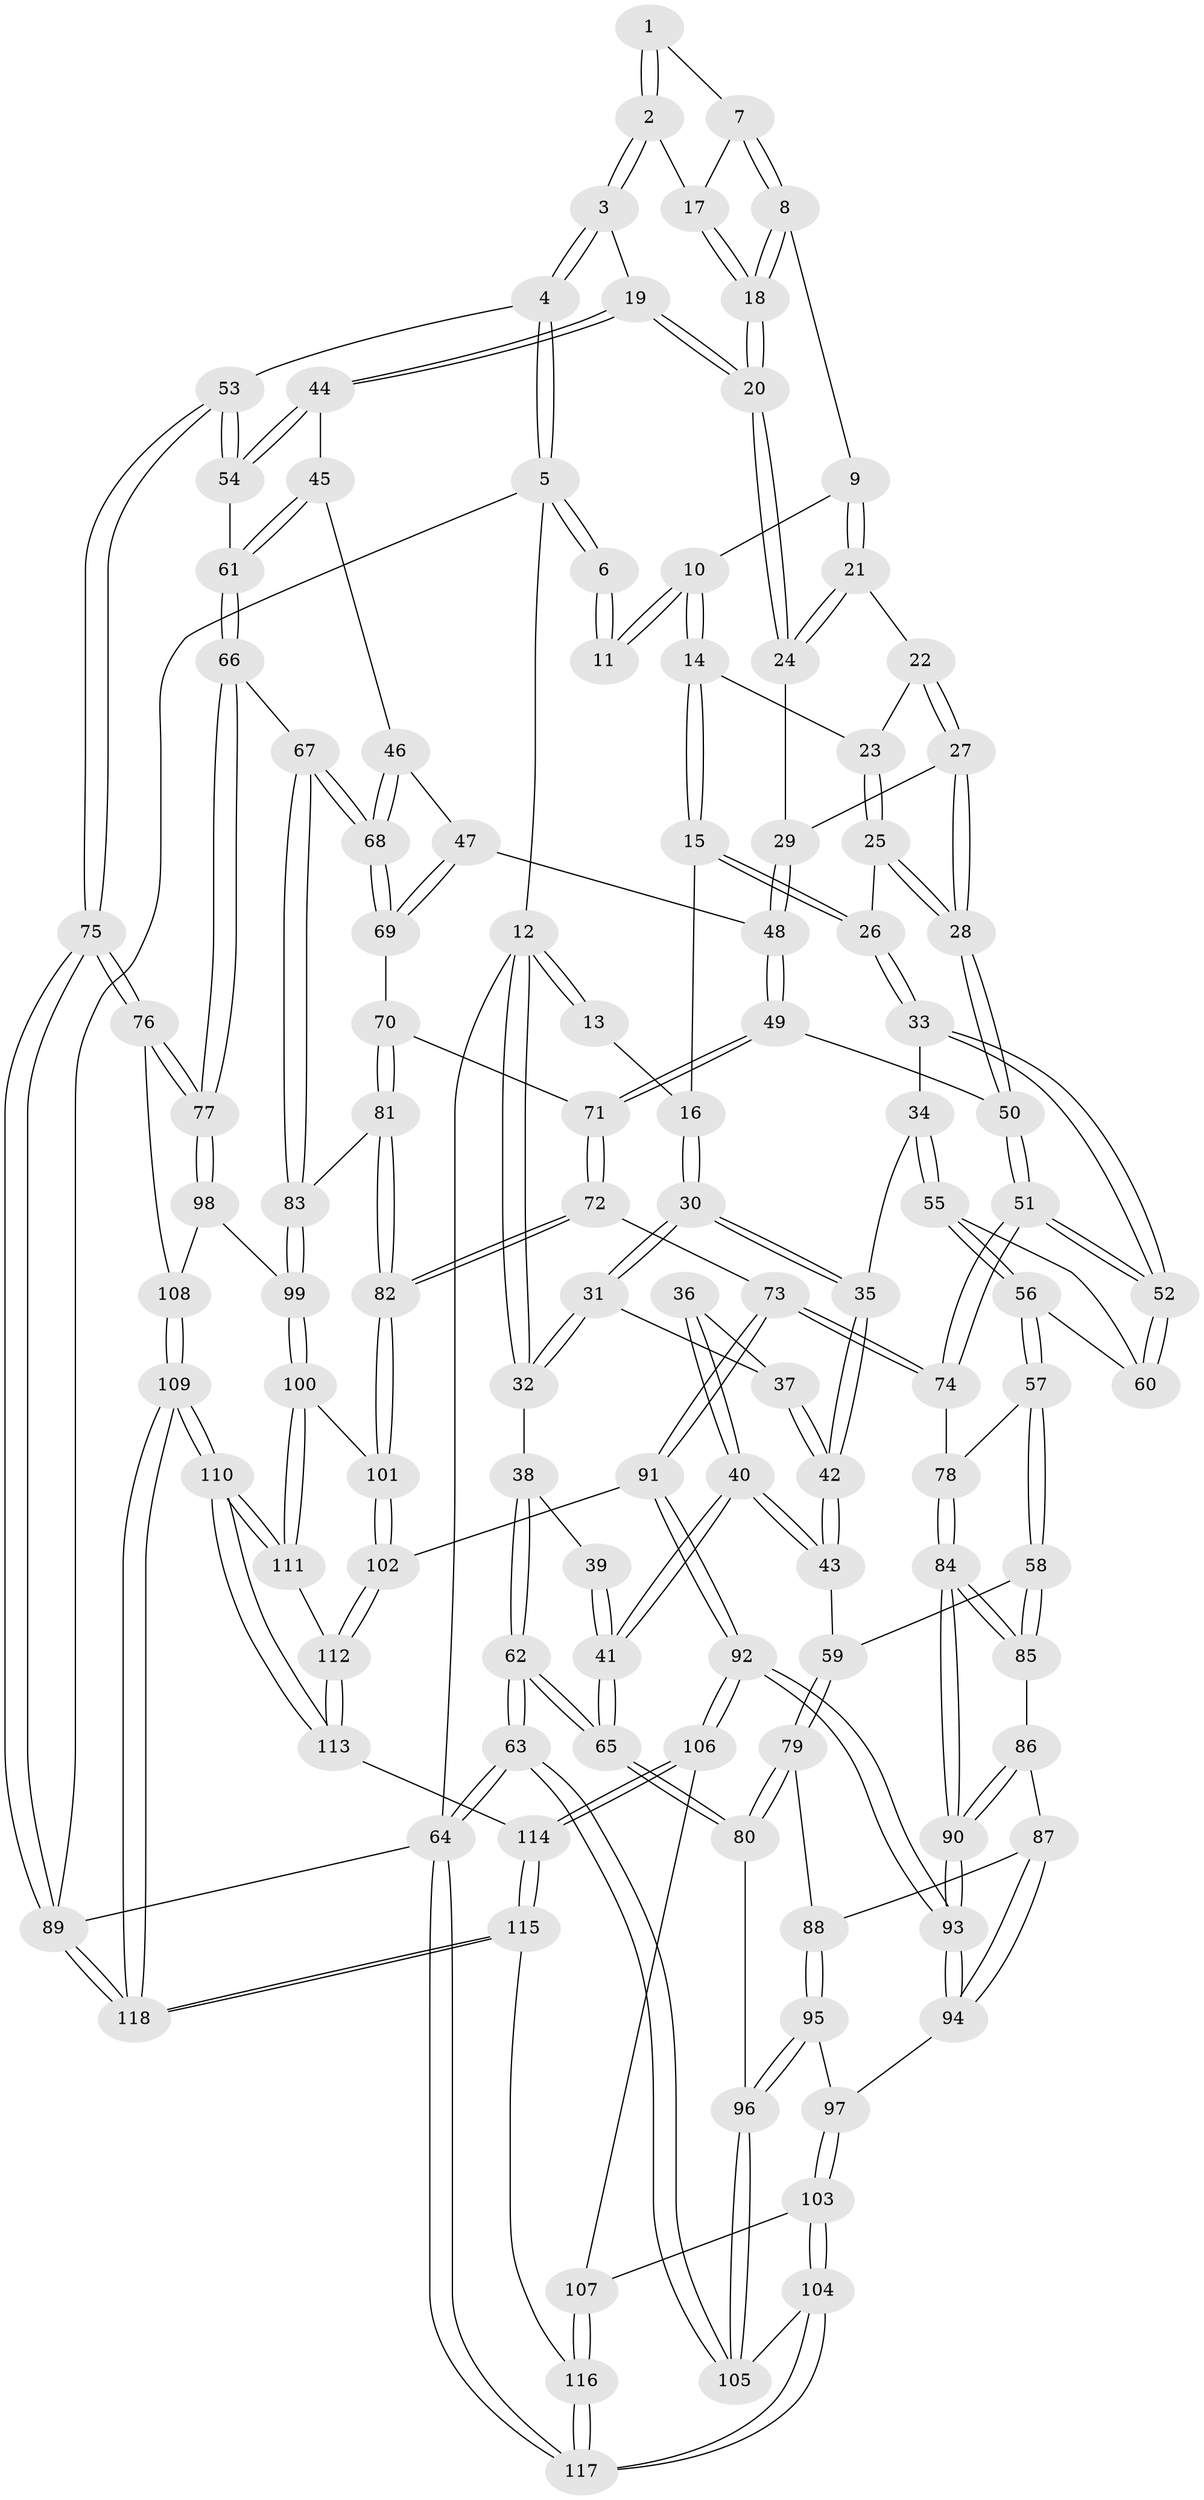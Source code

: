 // coarse degree distribution, {3: 0.14084507042253522, 5: 0.30985915492957744, 2: 0.014084507042253521, 4: 0.4084507042253521, 6: 0.1267605633802817}
// Generated by graph-tools (version 1.1) at 2025/52/02/27/25 19:52:36]
// undirected, 118 vertices, 292 edges
graph export_dot {
graph [start="1"]
  node [color=gray90,style=filled];
  1 [pos="+0.9057142936311828+0.07812708388133602"];
  2 [pos="+0.9800621602990245+0.12553593060635398"];
  3 [pos="+1+0.13817013351055515"];
  4 [pos="+1+0.1149707755289162"];
  5 [pos="+1+0"];
  6 [pos="+0.6768208486119529+0"];
  7 [pos="+0.7975182156745182+0.15470886662461336"];
  8 [pos="+0.7711978551741854+0.15964441500720455"];
  9 [pos="+0.744470144298956+0.14271552003326593"];
  10 [pos="+0.6693138501588183+0"];
  11 [pos="+0.6713009615189067+0"];
  12 [pos="+0+0"];
  13 [pos="+0.21333826860538568+0"];
  14 [pos="+0.5187587399627158+0.1565157611409679"];
  15 [pos="+0.3701806109907401+0.1980111306341834"];
  16 [pos="+0.28080602929753234+0.16304335773399944"];
  17 [pos="+0.9185406809579605+0.1631220868784543"];
  18 [pos="+0.841947251309349+0.28756299424948906"];
  19 [pos="+0.8548514009574898+0.3325647498842781"];
  20 [pos="+0.8463789309529018+0.322962920929189"];
  21 [pos="+0.6619840299240602+0.2375497897658589"];
  22 [pos="+0.6450163681889096+0.2412797784295162"];
  23 [pos="+0.5886053220575405+0.23087141621669494"];
  24 [pos="+0.7444394664733913+0.31808236770479675"];
  25 [pos="+0.5341545421530247+0.3495557083280262"];
  26 [pos="+0.4351623699347739+0.34637292511675616"];
  27 [pos="+0.639586088021227+0.3688707543010942"];
  28 [pos="+0.5923406060906643+0.409728631308212"];
  29 [pos="+0.7007256338624477+0.364241809901946"];
  30 [pos="+0.2417968699077433+0.2047165815602157"];
  31 [pos="+0.1492616523805315+0.23690695940244352"];
  32 [pos="+0+0"];
  33 [pos="+0.4150538693262581+0.39522912793481474"];
  34 [pos="+0.29208616176302127+0.4361044049964889"];
  35 [pos="+0.2579832308175263+0.4208213350671468"];
  36 [pos="+0.11466753972103388+0.2786691229359193"];
  37 [pos="+0.13102431524983454+0.2658124559583866"];
  38 [pos="+0+0.1574303468907534"];
  39 [pos="+0.037087051118935746+0.3011479869586736"];
  40 [pos="+0+0.5320207905293093"];
  41 [pos="+0+0.5506154810453466"];
  42 [pos="+0.14408197743821766+0.481014124778204"];
  43 [pos="+0.12210996434840865+0.503071586185544"];
  44 [pos="+0.8576347174150997+0.34413073918380815"];
  45 [pos="+0.8105042886972138+0.4455347960240126"];
  46 [pos="+0.7535365157238579+0.48496954776311024"];
  47 [pos="+0.7461271531730286+0.48703444317882677"];
  48 [pos="+0.742867661368226+0.48590727894632285"];
  49 [pos="+0.6142758084969626+0.4851129395688255"];
  50 [pos="+0.5975977893030322+0.47702145533143747"];
  51 [pos="+0.48234198870214556+0.5415674844871354"];
  52 [pos="+0.4790771864418454+0.5385846673795682"];
  53 [pos="+1+0.4199599769518613"];
  54 [pos="+1+0.439812633066977"];
  55 [pos="+0.31420990331125515+0.4950437636208186"];
  56 [pos="+0.29732335920187697+0.5775357027658965"];
  57 [pos="+0.2965001377681976+0.5793116282789788"];
  58 [pos="+0.2630875874123314+0.6016140385130447"];
  59 [pos="+0.21006227396683258+0.5854130405192791"];
  60 [pos="+0.4400905534384642+0.5340440839381482"];
  61 [pos="+0.9209703039389325+0.5369168442405344"];
  62 [pos="+0+0.5642661244131905"];
  63 [pos="+0+1"];
  64 [pos="+0+1"];
  65 [pos="+0+0.5609856341231076"];
  66 [pos="+0.9079792866249305+0.6233277222390821"];
  67 [pos="+0.8942967004619613+0.6287071384880362"];
  68 [pos="+0.8644857000164766+0.601181378591893"];
  69 [pos="+0.7385388451840186+0.5624431806501585"];
  70 [pos="+0.7313526278411172+0.6013902707196883"];
  71 [pos="+0.6410840790838322+0.5850247412231715"];
  72 [pos="+0.6156370370403639+0.6431305813347756"];
  73 [pos="+0.4930310054881557+0.6364953699023809"];
  74 [pos="+0.4787661698368461+0.6045525016132917"];
  75 [pos="+1+0.7533207556737116"];
  76 [pos="+1+0.7469296680230556"];
  77 [pos="+1+0.7006394756919875"];
  78 [pos="+0.38681279252591627+0.6240048056831078"];
  79 [pos="+0.16972622156885186+0.680104544528289"];
  80 [pos="+0.051960977571017614+0.684755903770737"];
  81 [pos="+0.743292642561903+0.6418131634422952"];
  82 [pos="+0.694062173987759+0.7251051117268866"];
  83 [pos="+0.8881181436247718+0.633983715508153"];
  84 [pos="+0.32498752924616386+0.7037454167160674"];
  85 [pos="+0.2667610726392285+0.6185066974280925"];
  86 [pos="+0.23256747077853124+0.6840255107058794"];
  87 [pos="+0.21401150006343414+0.6956610681646337"];
  88 [pos="+0.17559064887958026+0.6857371158529142"];
  89 [pos="+1+1"];
  90 [pos="+0.32819735278831336+0.7557104249316456"];
  91 [pos="+0.48332796050327254+0.7448759520806626"];
  92 [pos="+0.33316841733078745+0.7730428915047626"];
  93 [pos="+0.3312298990164982+0.770114064970924"];
  94 [pos="+0.23065834258763185+0.7470402131802963"];
  95 [pos="+0.17693328637387515+0.7409744048859233"];
  96 [pos="+0.08264079581709516+0.7408373560829958"];
  97 [pos="+0.19351515703511987+0.7633739098644514"];
  98 [pos="+0.8584640014546526+0.7684298072902528"];
  99 [pos="+0.8475845326143471+0.7526069694794804"];
  100 [pos="+0.7087063135009305+0.7620710510808868"];
  101 [pos="+0.6942395047098568+0.7369922466183685"];
  102 [pos="+0.5006740066684134+0.7656776391995651"];
  103 [pos="+0.16123847604434252+0.8410406527366733"];
  104 [pos="+0.14332206276896572+0.8464381915966663"];
  105 [pos="+0.10925399680869807+0.8314687440647263"];
  106 [pos="+0.32071655550348027+0.8168280296678427"];
  107 [pos="+0.2299326865557948+0.8535464671902471"];
  108 [pos="+0.8716235714981622+0.7972682158370301"];
  109 [pos="+0.8738319754776046+1"];
  110 [pos="+0.7925563891977307+1"];
  111 [pos="+0.706251290670827+0.8035444842637746"];
  112 [pos="+0.5214386763334975+0.8754500285983127"];
  113 [pos="+0.5198088350808547+0.8871828498274354"];
  114 [pos="+0.394435320795604+0.9823737798211174"];
  115 [pos="+0.3021190857797937+1"];
  116 [pos="+0.2865498138233486+1"];
  117 [pos="+0.1448725470463775+1"];
  118 [pos="+0.9051954896975009+1"];
  1 -- 2;
  1 -- 2;
  1 -- 7;
  2 -- 3;
  2 -- 3;
  2 -- 17;
  3 -- 4;
  3 -- 4;
  3 -- 19;
  4 -- 5;
  4 -- 5;
  4 -- 53;
  5 -- 6;
  5 -- 6;
  5 -- 12;
  5 -- 89;
  6 -- 11;
  6 -- 11;
  7 -- 8;
  7 -- 8;
  7 -- 17;
  8 -- 9;
  8 -- 18;
  8 -- 18;
  9 -- 10;
  9 -- 21;
  9 -- 21;
  10 -- 11;
  10 -- 11;
  10 -- 14;
  10 -- 14;
  12 -- 13;
  12 -- 13;
  12 -- 32;
  12 -- 32;
  12 -- 64;
  13 -- 16;
  14 -- 15;
  14 -- 15;
  14 -- 23;
  15 -- 16;
  15 -- 26;
  15 -- 26;
  16 -- 30;
  16 -- 30;
  17 -- 18;
  17 -- 18;
  18 -- 20;
  18 -- 20;
  19 -- 20;
  19 -- 20;
  19 -- 44;
  19 -- 44;
  20 -- 24;
  20 -- 24;
  21 -- 22;
  21 -- 24;
  21 -- 24;
  22 -- 23;
  22 -- 27;
  22 -- 27;
  23 -- 25;
  23 -- 25;
  24 -- 29;
  25 -- 26;
  25 -- 28;
  25 -- 28;
  26 -- 33;
  26 -- 33;
  27 -- 28;
  27 -- 28;
  27 -- 29;
  28 -- 50;
  28 -- 50;
  29 -- 48;
  29 -- 48;
  30 -- 31;
  30 -- 31;
  30 -- 35;
  30 -- 35;
  31 -- 32;
  31 -- 32;
  31 -- 37;
  32 -- 38;
  33 -- 34;
  33 -- 52;
  33 -- 52;
  34 -- 35;
  34 -- 55;
  34 -- 55;
  35 -- 42;
  35 -- 42;
  36 -- 37;
  36 -- 40;
  36 -- 40;
  37 -- 42;
  37 -- 42;
  38 -- 39;
  38 -- 62;
  38 -- 62;
  39 -- 41;
  39 -- 41;
  40 -- 41;
  40 -- 41;
  40 -- 43;
  40 -- 43;
  41 -- 65;
  41 -- 65;
  42 -- 43;
  42 -- 43;
  43 -- 59;
  44 -- 45;
  44 -- 54;
  44 -- 54;
  45 -- 46;
  45 -- 61;
  45 -- 61;
  46 -- 47;
  46 -- 68;
  46 -- 68;
  47 -- 48;
  47 -- 69;
  47 -- 69;
  48 -- 49;
  48 -- 49;
  49 -- 50;
  49 -- 71;
  49 -- 71;
  50 -- 51;
  50 -- 51;
  51 -- 52;
  51 -- 52;
  51 -- 74;
  51 -- 74;
  52 -- 60;
  52 -- 60;
  53 -- 54;
  53 -- 54;
  53 -- 75;
  53 -- 75;
  54 -- 61;
  55 -- 56;
  55 -- 56;
  55 -- 60;
  56 -- 57;
  56 -- 57;
  56 -- 60;
  57 -- 58;
  57 -- 58;
  57 -- 78;
  58 -- 59;
  58 -- 85;
  58 -- 85;
  59 -- 79;
  59 -- 79;
  61 -- 66;
  61 -- 66;
  62 -- 63;
  62 -- 63;
  62 -- 65;
  62 -- 65;
  63 -- 64;
  63 -- 64;
  63 -- 105;
  63 -- 105;
  64 -- 117;
  64 -- 117;
  64 -- 89;
  65 -- 80;
  65 -- 80;
  66 -- 67;
  66 -- 77;
  66 -- 77;
  67 -- 68;
  67 -- 68;
  67 -- 83;
  67 -- 83;
  68 -- 69;
  68 -- 69;
  69 -- 70;
  70 -- 71;
  70 -- 81;
  70 -- 81;
  71 -- 72;
  71 -- 72;
  72 -- 73;
  72 -- 82;
  72 -- 82;
  73 -- 74;
  73 -- 74;
  73 -- 91;
  73 -- 91;
  74 -- 78;
  75 -- 76;
  75 -- 76;
  75 -- 89;
  75 -- 89;
  76 -- 77;
  76 -- 77;
  76 -- 108;
  77 -- 98;
  77 -- 98;
  78 -- 84;
  78 -- 84;
  79 -- 80;
  79 -- 80;
  79 -- 88;
  80 -- 96;
  81 -- 82;
  81 -- 82;
  81 -- 83;
  82 -- 101;
  82 -- 101;
  83 -- 99;
  83 -- 99;
  84 -- 85;
  84 -- 85;
  84 -- 90;
  84 -- 90;
  85 -- 86;
  86 -- 87;
  86 -- 90;
  86 -- 90;
  87 -- 88;
  87 -- 94;
  87 -- 94;
  88 -- 95;
  88 -- 95;
  89 -- 118;
  89 -- 118;
  90 -- 93;
  90 -- 93;
  91 -- 92;
  91 -- 92;
  91 -- 102;
  92 -- 93;
  92 -- 93;
  92 -- 106;
  92 -- 106;
  93 -- 94;
  93 -- 94;
  94 -- 97;
  95 -- 96;
  95 -- 96;
  95 -- 97;
  96 -- 105;
  96 -- 105;
  97 -- 103;
  97 -- 103;
  98 -- 99;
  98 -- 108;
  99 -- 100;
  99 -- 100;
  100 -- 101;
  100 -- 111;
  100 -- 111;
  101 -- 102;
  101 -- 102;
  102 -- 112;
  102 -- 112;
  103 -- 104;
  103 -- 104;
  103 -- 107;
  104 -- 105;
  104 -- 117;
  104 -- 117;
  106 -- 107;
  106 -- 114;
  106 -- 114;
  107 -- 116;
  107 -- 116;
  108 -- 109;
  108 -- 109;
  109 -- 110;
  109 -- 110;
  109 -- 118;
  109 -- 118;
  110 -- 111;
  110 -- 111;
  110 -- 113;
  110 -- 113;
  111 -- 112;
  112 -- 113;
  112 -- 113;
  113 -- 114;
  114 -- 115;
  114 -- 115;
  115 -- 116;
  115 -- 118;
  115 -- 118;
  116 -- 117;
  116 -- 117;
}
